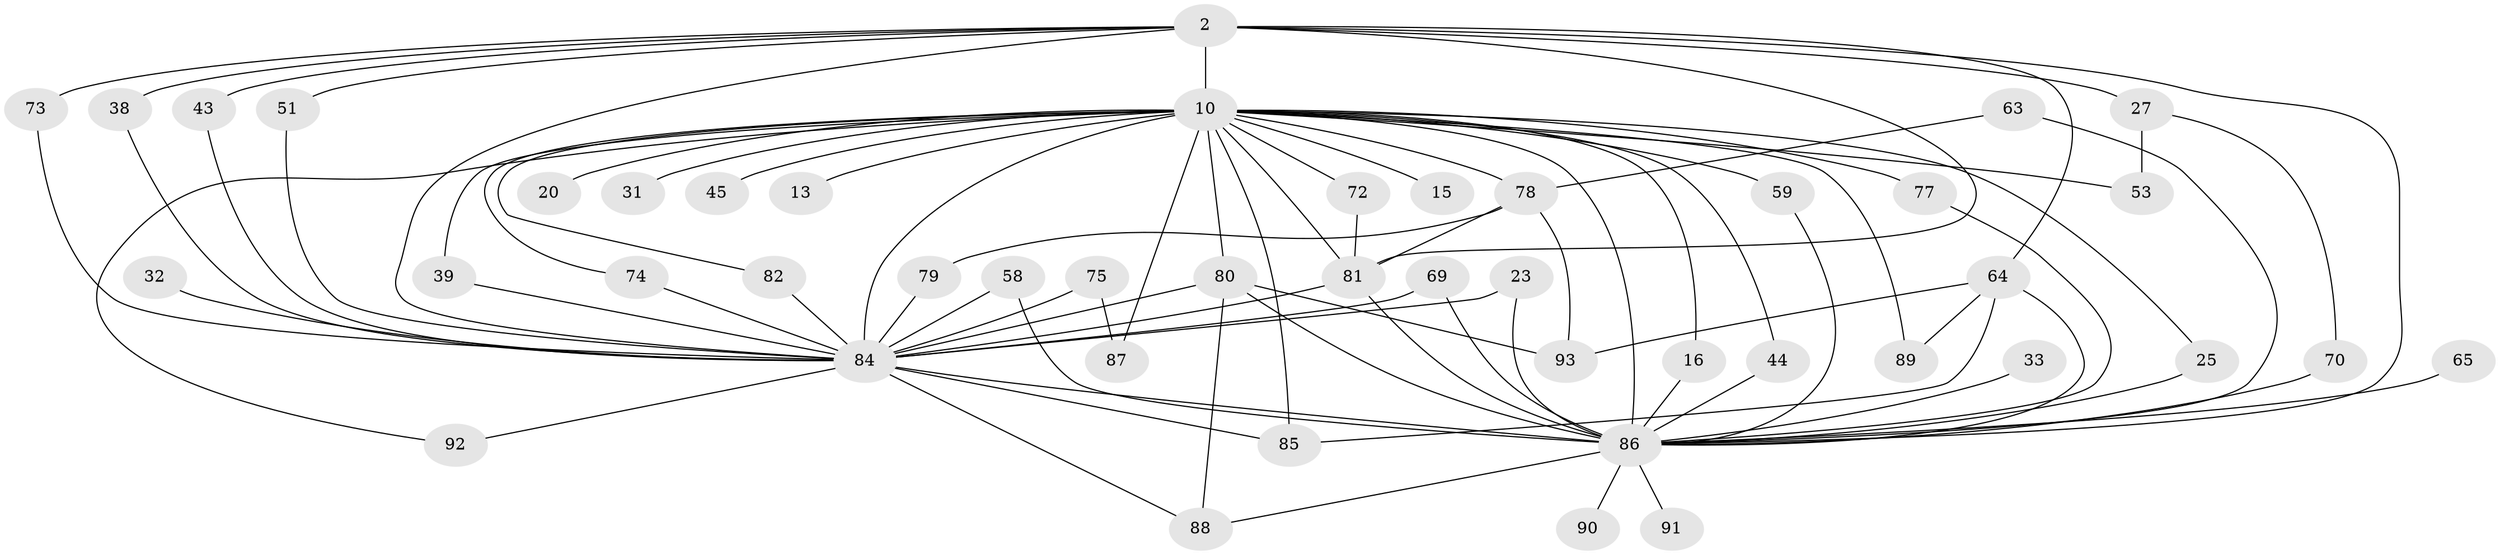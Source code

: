 // original degree distribution, {14: 0.010752688172043012, 16: 0.021505376344086023, 22: 0.043010752688172046, 26: 0.010752688172043012, 21: 0.010752688172043012, 19: 0.010752688172043012, 5: 0.021505376344086023, 6: 0.03225806451612903, 2: 0.5913978494623656, 4: 0.07526881720430108, 7: 0.021505376344086023, 3: 0.15053763440860216}
// Generated by graph-tools (version 1.1) at 2025/44/03/09/25 04:44:42]
// undirected, 46 vertices, 84 edges
graph export_dot {
graph [start="1"]
  node [color=gray90,style=filled];
  2 [super="+1"];
  10 [super="+4+9"];
  13;
  15;
  16;
  20;
  23 [super="+22"];
  25;
  27;
  31;
  32;
  33;
  38;
  39;
  43;
  44;
  45;
  51;
  53;
  58;
  59 [super="+37"];
  63;
  64 [super="+29"];
  65 [super="+54"];
  69 [super="+24"];
  70;
  72;
  73;
  74;
  75;
  77;
  78 [super="+40+48"];
  79;
  80 [super="+14+76"];
  81 [super="+61+62"];
  82;
  84 [super="+30+34+46+8+56+60+17"];
  85 [super="+67"];
  86 [super="+71+7"];
  87;
  88 [super="+36+42+57+68"];
  89;
  90;
  91;
  92;
  93 [super="+83"];
  2 -- 10 [weight=8];
  2 -- 27 [weight=2];
  2 -- 51;
  2 -- 73;
  2 -- 38;
  2 -- 43;
  2 -- 64;
  2 -- 84 [weight=7];
  2 -- 86 [weight=5];
  2 -- 81;
  10 -- 13 [weight=2];
  10 -- 16;
  10 -- 20 [weight=2];
  10 -- 25;
  10 -- 39;
  10 -- 77;
  10 -- 87;
  10 -- 74;
  10 -- 45;
  10 -- 78 [weight=5];
  10 -- 15 [weight=2];
  10 -- 89;
  10 -- 59 [weight=2];
  10 -- 72 [weight=2];
  10 -- 80 [weight=3];
  10 -- 82;
  10 -- 92;
  10 -- 31 [weight=2];
  10 -- 44;
  10 -- 53;
  10 -- 84 [weight=14];
  10 -- 85;
  10 -- 86 [weight=10];
  10 -- 81;
  16 -- 86;
  23 -- 84 [weight=3];
  23 -- 86;
  25 -- 86;
  27 -- 53;
  27 -- 70;
  32 -- 84 [weight=2];
  33 -- 86 [weight=2];
  38 -- 84;
  39 -- 84;
  43 -- 84;
  44 -- 86;
  51 -- 84;
  58 -- 84;
  58 -- 86;
  59 -- 86;
  63 -- 78;
  63 -- 86;
  64 -- 89;
  64 -- 93;
  64 -- 85;
  64 -- 86 [weight=2];
  65 -- 86 [weight=3];
  69 -- 84;
  69 -- 86 [weight=2];
  70 -- 86;
  72 -- 81;
  73 -- 84;
  74 -- 84;
  75 -- 87;
  75 -- 84 [weight=2];
  77 -- 86;
  78 -- 79;
  78 -- 93;
  78 -- 81;
  79 -- 84;
  80 -- 88 [weight=2];
  80 -- 84;
  80 -- 93;
  80 -- 86 [weight=2];
  81 -- 86 [weight=2];
  81 -- 84;
  82 -- 84;
  84 -- 85;
  84 -- 88 [weight=2];
  84 -- 92;
  84 -- 86 [weight=7];
  86 -- 88 [weight=3];
  86 -- 90 [weight=2];
  86 -- 91 [weight=2];
}
